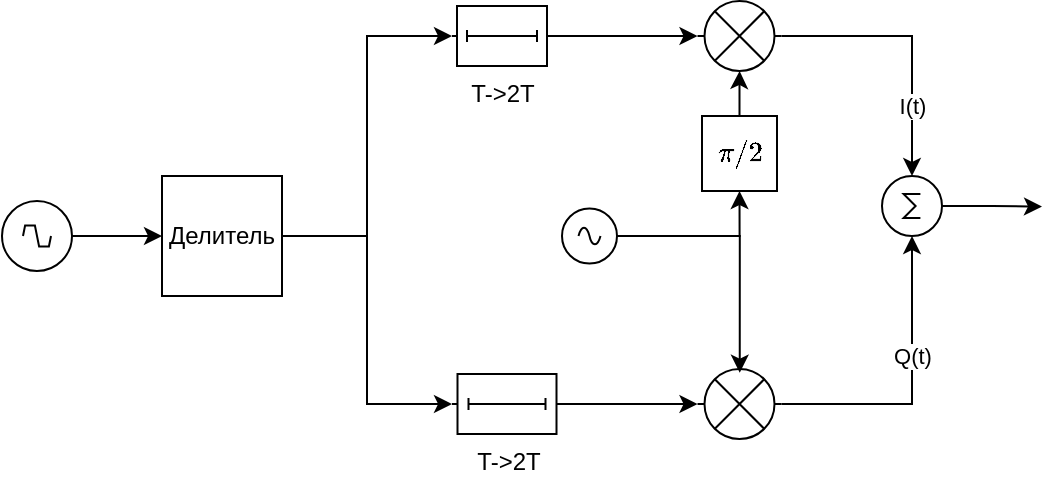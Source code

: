 <mxfile version="22.1.11" type="github">
  <diagram name="ФМ4" id="hziAFoRf1nExCZqx7qH7">
    <mxGraphModel dx="1136" dy="619" grid="1" gridSize="10" guides="1" tooltips="1" connect="1" arrows="1" fold="1" page="1" pageScale="1" pageWidth="1169" pageHeight="827" math="1" shadow="0">
      <root>
        <mxCell id="0" />
        <mxCell id="1" parent="0" />
        <mxCell id="07ewjEIM7fM5UpoVXbdx-1" value="Делитель" style="whiteSpace=wrap;html=1;aspect=fixed;" vertex="1" parent="1">
          <mxGeometry x="170" y="325" width="60" height="60" as="geometry" />
        </mxCell>
        <mxCell id="07ewjEIM7fM5UpoVXbdx-14" value="" style="pointerEvents=1;verticalLabelPosition=bottom;shadow=0;dashed=0;align=center;html=1;verticalAlign=top;shape=mxgraph.electrical.miscellaneous.light_bulb;" vertex="1" parent="1">
          <mxGeometry x="437.75" y="237.5" width="42" height="35" as="geometry" />
        </mxCell>
        <mxCell id="07ewjEIM7fM5UpoVXbdx-18" value="" style="edgeStyle=orthogonalEdgeStyle;rounded=0;orthogonalLoop=1;jettySize=auto;html=1;" edge="1" parent="1" source="07ewjEIM7fM5UpoVXbdx-16" target="07ewjEIM7fM5UpoVXbdx-1">
          <mxGeometry relative="1" as="geometry" />
        </mxCell>
        <mxCell id="07ewjEIM7fM5UpoVXbdx-16" value="" style="pointerEvents=1;verticalLabelPosition=bottom;shadow=0;dashed=0;align=center;html=1;verticalAlign=top;shape=mxgraph.electrical.signal_sources.source;aspect=fixed;points=[[0.5,0,0],[1,0.5,0],[0.5,1,0],[0,0.5,0]];elSignalType=chopSquare;" vertex="1" parent="1">
          <mxGeometry x="90" y="337.5" width="35" height="35" as="geometry" />
        </mxCell>
        <mxCell id="07ewjEIM7fM5UpoVXbdx-32" style="edgeStyle=orthogonalEdgeStyle;rounded=0;orthogonalLoop=1;jettySize=auto;html=1;entryX=0.5;entryY=1;entryDx=0;entryDy=0;" edge="1" parent="1" source="07ewjEIM7fM5UpoVXbdx-19" target="07ewjEIM7fM5UpoVXbdx-23">
          <mxGeometry relative="1" as="geometry" />
        </mxCell>
        <mxCell id="07ewjEIM7fM5UpoVXbdx-19" value="" style="pointerEvents=1;verticalLabelPosition=bottom;shadow=0;dashed=0;align=center;html=1;verticalAlign=top;shape=mxgraph.electrical.signal_sources.source;aspect=fixed;points=[[0.5,0,0],[1,0.5,0],[0.5,1,0],[0,0.5,0]];elSignalType=ac;" vertex="1" parent="1">
          <mxGeometry x="370" y="341.25" width="27.5" height="27.5" as="geometry" />
        </mxCell>
        <mxCell id="07ewjEIM7fM5UpoVXbdx-29" value="" style="edgeStyle=orthogonalEdgeStyle;rounded=0;orthogonalLoop=1;jettySize=auto;html=1;" edge="1" parent="1" source="07ewjEIM7fM5UpoVXbdx-20" target="07ewjEIM7fM5UpoVXbdx-14">
          <mxGeometry relative="1" as="geometry" />
        </mxCell>
        <mxCell id="07ewjEIM7fM5UpoVXbdx-20" value="T-&amp;gt;2T" style="pointerEvents=1;verticalLabelPosition=bottom;shadow=0;dashed=0;align=center;html=1;verticalAlign=top;shape=mxgraph.electrical.miscellaneous.delay_element" vertex="1" parent="1">
          <mxGeometry x="315" y="240" width="50" height="30" as="geometry" />
        </mxCell>
        <mxCell id="07ewjEIM7fM5UpoVXbdx-31" value="" style="edgeStyle=orthogonalEdgeStyle;rounded=0;orthogonalLoop=1;jettySize=auto;html=1;" edge="1" parent="1" source="07ewjEIM7fM5UpoVXbdx-21" target="07ewjEIM7fM5UpoVXbdx-22">
          <mxGeometry relative="1" as="geometry" />
        </mxCell>
        <mxCell id="07ewjEIM7fM5UpoVXbdx-21" value="T-&amp;gt;2T" style="pointerEvents=1;verticalLabelPosition=bottom;shadow=0;dashed=0;align=center;html=1;verticalAlign=top;shape=mxgraph.electrical.miscellaneous.delay_element" vertex="1" parent="1">
          <mxGeometry x="315" y="424" width="55" height="30" as="geometry" />
        </mxCell>
        <mxCell id="07ewjEIM7fM5UpoVXbdx-22" value="" style="pointerEvents=1;verticalLabelPosition=bottom;shadow=0;dashed=0;align=center;html=1;verticalAlign=top;shape=mxgraph.electrical.miscellaneous.light_bulb;" vertex="1" parent="1">
          <mxGeometry x="437.75" y="421.5" width="42" height="35" as="geometry" />
        </mxCell>
        <mxCell id="07ewjEIM7fM5UpoVXbdx-33" value="" style="edgeStyle=orthogonalEdgeStyle;rounded=0;orthogonalLoop=1;jettySize=auto;html=1;" edge="1" parent="1" source="07ewjEIM7fM5UpoVXbdx-23" target="07ewjEIM7fM5UpoVXbdx-14">
          <mxGeometry relative="1" as="geometry" />
        </mxCell>
        <mxCell id="07ewjEIM7fM5UpoVXbdx-23" value="$$\pi/2$$" style="whiteSpace=wrap;html=1;aspect=fixed;" vertex="1" parent="1">
          <mxGeometry x="440" y="295" width="37.5" height="37.5" as="geometry" />
        </mxCell>
        <mxCell id="07ewjEIM7fM5UpoVXbdx-37" style="edgeStyle=orthogonalEdgeStyle;rounded=0;orthogonalLoop=1;jettySize=auto;html=1;exitX=1;exitY=0.5;exitDx=0;exitDy=0;exitPerimeter=0;" edge="1" parent="1" source="07ewjEIM7fM5UpoVXbdx-25">
          <mxGeometry relative="1" as="geometry">
            <mxPoint x="610" y="340.31" as="targetPoint" />
          </mxGeometry>
        </mxCell>
        <mxCell id="07ewjEIM7fM5UpoVXbdx-25" value="" style="verticalLabelPosition=bottom;shadow=0;dashed=0;align=center;html=1;verticalAlign=top;shape=mxgraph.electrical.abstract.sum;" vertex="1" parent="1">
          <mxGeometry x="530" y="325" width="30" height="30" as="geometry" />
        </mxCell>
        <mxCell id="07ewjEIM7fM5UpoVXbdx-26" style="edgeStyle=orthogonalEdgeStyle;rounded=0;orthogonalLoop=1;jettySize=auto;html=1;entryX=0;entryY=0.5;entryDx=0;entryDy=0;entryPerimeter=0;" edge="1" parent="1" source="07ewjEIM7fM5UpoVXbdx-1" target="07ewjEIM7fM5UpoVXbdx-20">
          <mxGeometry relative="1" as="geometry" />
        </mxCell>
        <mxCell id="07ewjEIM7fM5UpoVXbdx-28" style="edgeStyle=orthogonalEdgeStyle;rounded=0;orthogonalLoop=1;jettySize=auto;html=1;entryX=0;entryY=0.5;entryDx=0;entryDy=0;entryPerimeter=0;" edge="1" parent="1" source="07ewjEIM7fM5UpoVXbdx-1" target="07ewjEIM7fM5UpoVXbdx-21">
          <mxGeometry relative="1" as="geometry" />
        </mxCell>
        <mxCell id="07ewjEIM7fM5UpoVXbdx-34" style="edgeStyle=orthogonalEdgeStyle;rounded=0;orthogonalLoop=1;jettySize=auto;html=1;entryX=0.503;entryY=0.053;entryDx=0;entryDy=0;entryPerimeter=0;" edge="1" parent="1" source="07ewjEIM7fM5UpoVXbdx-19" target="07ewjEIM7fM5UpoVXbdx-22">
          <mxGeometry relative="1" as="geometry" />
        </mxCell>
        <mxCell id="07ewjEIM7fM5UpoVXbdx-35" value="Q(t)" style="edgeStyle=orthogonalEdgeStyle;rounded=0;orthogonalLoop=1;jettySize=auto;html=1;entryX=0.5;entryY=1;entryDx=0;entryDy=0;entryPerimeter=0;" edge="1" parent="1" source="07ewjEIM7fM5UpoVXbdx-22" target="07ewjEIM7fM5UpoVXbdx-25">
          <mxGeometry x="0.19" relative="1" as="geometry">
            <mxPoint as="offset" />
          </mxGeometry>
        </mxCell>
        <mxCell id="07ewjEIM7fM5UpoVXbdx-36" value="I(t)" style="edgeStyle=orthogonalEdgeStyle;rounded=0;orthogonalLoop=1;jettySize=auto;html=1;entryX=0.5;entryY=0;entryDx=0;entryDy=0;entryPerimeter=0;" edge="1" parent="1" source="07ewjEIM7fM5UpoVXbdx-14" target="07ewjEIM7fM5UpoVXbdx-25">
          <mxGeometry x="0.482" relative="1" as="geometry">
            <mxPoint as="offset" />
          </mxGeometry>
        </mxCell>
      </root>
    </mxGraphModel>
  </diagram>
</mxfile>
